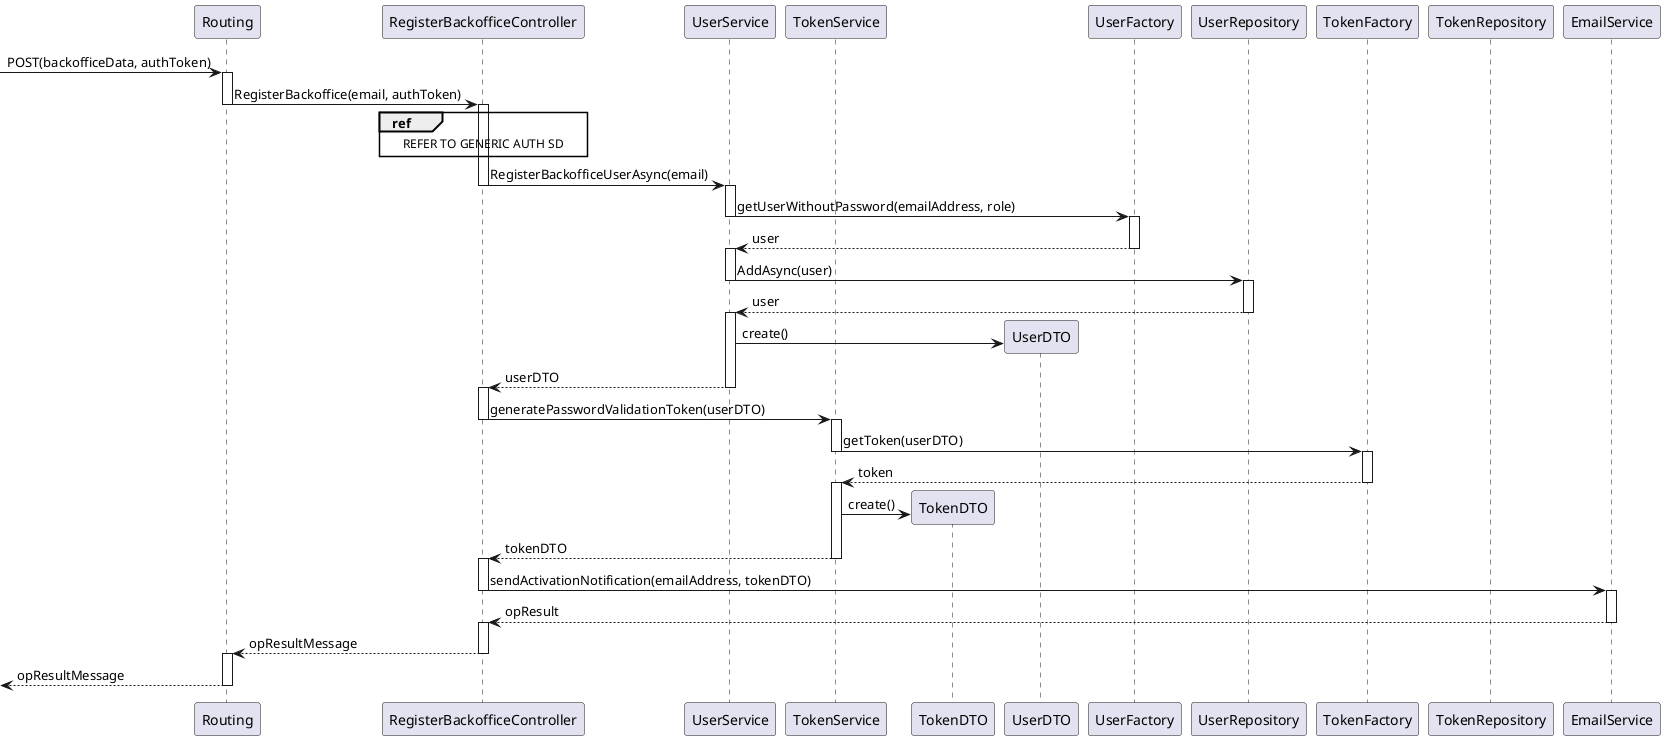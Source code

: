 @startuml

participant Routing as route
participant RegisterBackofficeController as ctrl
participant UserService as userSvc
participant TokenService
participant TokenDTO
participant UserDTO
participant UserFactory as userFac
participant UserRepository as userRepo
participant TokenFactory as tokenFac
participant TokenRepository as tokenRepo
participant EmailService as emailSvc


-> route : POST(backofficeData, authToken)
activate route
route -> ctrl : RegisterBackoffice(email, authToken)
deactivate route
activate ctrl

REF OVER ctrl
REFER TO GENERIC AUTH SD
end
ctrl -> userSvc : RegisterBackofficeUserAsync(email)
deactivate ctrl

activate userSvc

userSvc -> userFac : getUserWithoutPassword(emailAddress, role)
deactivate userSvc
activate userFac

userFac --> userSvc : user
deactivate userFac

activate userSvc
userSvc -> userRepo : AddAsync(user)

deactivate userSvc
activate userRepo

userRepo --> userSvc : user

deactivate userRepo
activate userSvc

userSvc -> UserDTO** : create()
userSvc --> ctrl : userDTO
deactivate userSvc
activate ctrl




ctrl -> TokenService : generatePasswordValidationToken(userDTO)

deactivate ctrl
activate TokenService
TokenService -> tokenFac : getToken(userDTO)

deactivate TokenService
activate tokenFac

tokenFac --> TokenService : token
deactivate tokenFac

activate TokenService
 TokenService -> TokenDTO** : create()

 TokenService --> ctrl : tokenDTO
 deactivate TokenService

 activate ctrl



 ctrl -> emailSvc : sendActivationNotification(emailAddress, tokenDTO)
 deactivate ctrl
 activate emailSvc

 emailSvc --> ctrl : opResult
 deactivate emailSvc
 activate ctrl

route <-- ctrl : opResultMessage
deactivate ctrl
activate route
<-- route : opResultMessage
deactivate route


@enduml